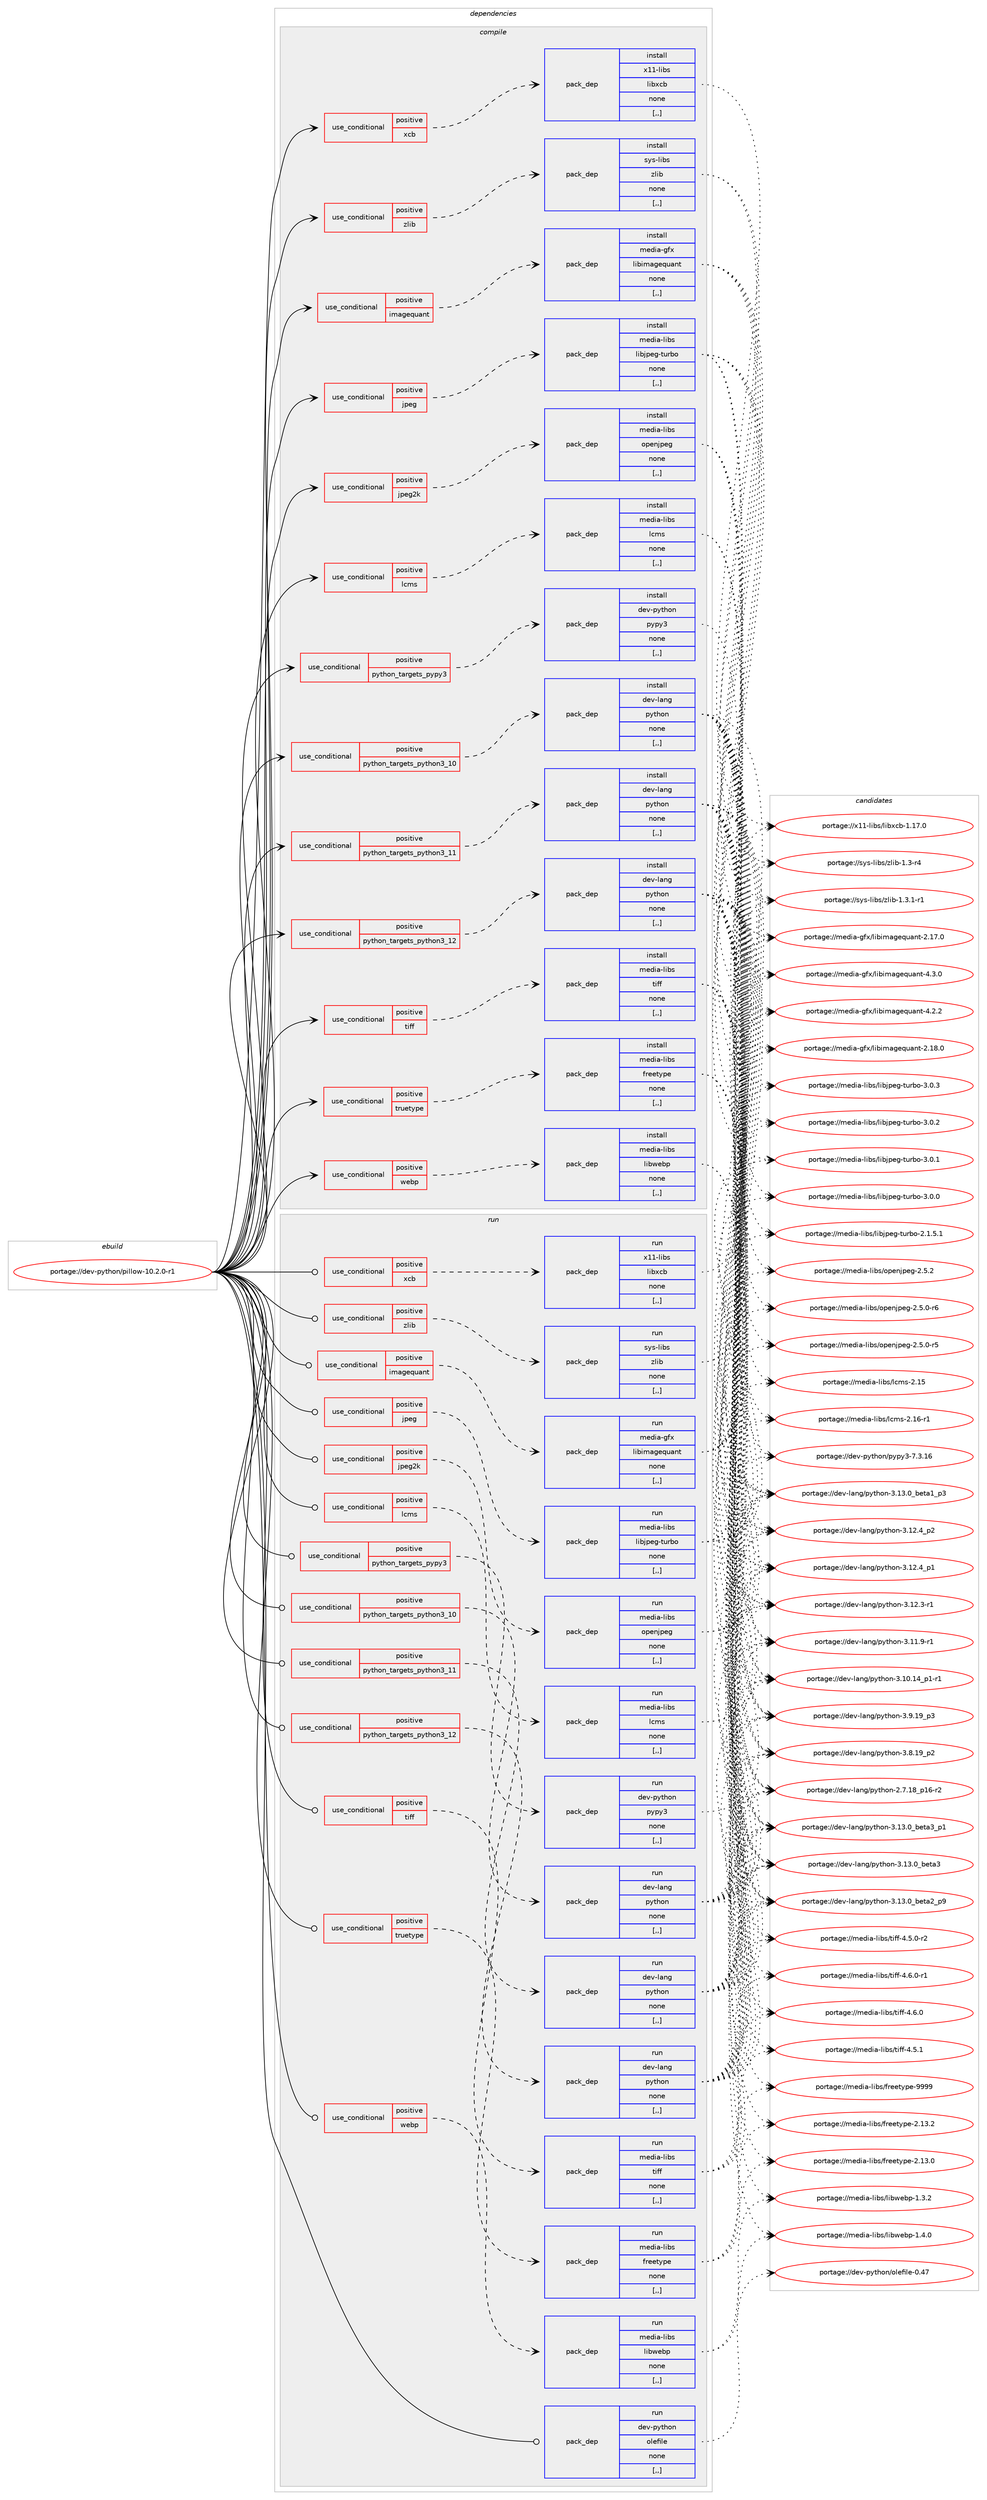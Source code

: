 digraph prolog {

# *************
# Graph options
# *************

newrank=true;
concentrate=true;
compound=true;
graph [rankdir=LR,fontname=Helvetica,fontsize=10,ranksep=1.5];#, ranksep=2.5, nodesep=0.2];
edge  [arrowhead=vee];
node  [fontname=Helvetica,fontsize=10];

# **********
# The ebuild
# **********

subgraph cluster_leftcol {
color=gray;
label=<<i>ebuild</i>>;
id [label="portage://dev-python/pillow-10.2.0-r1", color=red, width=4, href="../dev-python/pillow-10.2.0-r1.svg"];
}

# ****************
# The dependencies
# ****************

subgraph cluster_midcol {
color=gray;
label=<<i>dependencies</i>>;
subgraph cluster_compile {
fillcolor="#eeeeee";
style=filled;
label=<<i>compile</i>>;
subgraph cond35861 {
dependency153897 [label=<<TABLE BORDER="0" CELLBORDER="1" CELLSPACING="0" CELLPADDING="4"><TR><TD ROWSPAN="3" CELLPADDING="10">use_conditional</TD></TR><TR><TD>positive</TD></TR><TR><TD>imagequant</TD></TR></TABLE>>, shape=none, color=red];
subgraph pack116785 {
dependency153898 [label=<<TABLE BORDER="0" CELLBORDER="1" CELLSPACING="0" CELLPADDING="4" WIDTH="220"><TR><TD ROWSPAN="6" CELLPADDING="30">pack_dep</TD></TR><TR><TD WIDTH="110">install</TD></TR><TR><TD>media-gfx</TD></TR><TR><TD>libimagequant</TD></TR><TR><TD>none</TD></TR><TR><TD>[,,]</TD></TR></TABLE>>, shape=none, color=blue];
}
dependency153897:e -> dependency153898:w [weight=20,style="dashed",arrowhead="vee"];
}
id:e -> dependency153897:w [weight=20,style="solid",arrowhead="vee"];
subgraph cond35862 {
dependency153899 [label=<<TABLE BORDER="0" CELLBORDER="1" CELLSPACING="0" CELLPADDING="4"><TR><TD ROWSPAN="3" CELLPADDING="10">use_conditional</TD></TR><TR><TD>positive</TD></TR><TR><TD>jpeg</TD></TR></TABLE>>, shape=none, color=red];
subgraph pack116786 {
dependency153900 [label=<<TABLE BORDER="0" CELLBORDER="1" CELLSPACING="0" CELLPADDING="4" WIDTH="220"><TR><TD ROWSPAN="6" CELLPADDING="30">pack_dep</TD></TR><TR><TD WIDTH="110">install</TD></TR><TR><TD>media-libs</TD></TR><TR><TD>libjpeg-turbo</TD></TR><TR><TD>none</TD></TR><TR><TD>[,,]</TD></TR></TABLE>>, shape=none, color=blue];
}
dependency153899:e -> dependency153900:w [weight=20,style="dashed",arrowhead="vee"];
}
id:e -> dependency153899:w [weight=20,style="solid",arrowhead="vee"];
subgraph cond35863 {
dependency153901 [label=<<TABLE BORDER="0" CELLBORDER="1" CELLSPACING="0" CELLPADDING="4"><TR><TD ROWSPAN="3" CELLPADDING="10">use_conditional</TD></TR><TR><TD>positive</TD></TR><TR><TD>jpeg2k</TD></TR></TABLE>>, shape=none, color=red];
subgraph pack116787 {
dependency153902 [label=<<TABLE BORDER="0" CELLBORDER="1" CELLSPACING="0" CELLPADDING="4" WIDTH="220"><TR><TD ROWSPAN="6" CELLPADDING="30">pack_dep</TD></TR><TR><TD WIDTH="110">install</TD></TR><TR><TD>media-libs</TD></TR><TR><TD>openjpeg</TD></TR><TR><TD>none</TD></TR><TR><TD>[,,]</TD></TR></TABLE>>, shape=none, color=blue];
}
dependency153901:e -> dependency153902:w [weight=20,style="dashed",arrowhead="vee"];
}
id:e -> dependency153901:w [weight=20,style="solid",arrowhead="vee"];
subgraph cond35864 {
dependency153903 [label=<<TABLE BORDER="0" CELLBORDER="1" CELLSPACING="0" CELLPADDING="4"><TR><TD ROWSPAN="3" CELLPADDING="10">use_conditional</TD></TR><TR><TD>positive</TD></TR><TR><TD>lcms</TD></TR></TABLE>>, shape=none, color=red];
subgraph pack116788 {
dependency153904 [label=<<TABLE BORDER="0" CELLBORDER="1" CELLSPACING="0" CELLPADDING="4" WIDTH="220"><TR><TD ROWSPAN="6" CELLPADDING="30">pack_dep</TD></TR><TR><TD WIDTH="110">install</TD></TR><TR><TD>media-libs</TD></TR><TR><TD>lcms</TD></TR><TR><TD>none</TD></TR><TR><TD>[,,]</TD></TR></TABLE>>, shape=none, color=blue];
}
dependency153903:e -> dependency153904:w [weight=20,style="dashed",arrowhead="vee"];
}
id:e -> dependency153903:w [weight=20,style="solid",arrowhead="vee"];
subgraph cond35865 {
dependency153905 [label=<<TABLE BORDER="0" CELLBORDER="1" CELLSPACING="0" CELLPADDING="4"><TR><TD ROWSPAN="3" CELLPADDING="10">use_conditional</TD></TR><TR><TD>positive</TD></TR><TR><TD>python_targets_pypy3</TD></TR></TABLE>>, shape=none, color=red];
subgraph pack116789 {
dependency153906 [label=<<TABLE BORDER="0" CELLBORDER="1" CELLSPACING="0" CELLPADDING="4" WIDTH="220"><TR><TD ROWSPAN="6" CELLPADDING="30">pack_dep</TD></TR><TR><TD WIDTH="110">install</TD></TR><TR><TD>dev-python</TD></TR><TR><TD>pypy3</TD></TR><TR><TD>none</TD></TR><TR><TD>[,,]</TD></TR></TABLE>>, shape=none, color=blue];
}
dependency153905:e -> dependency153906:w [weight=20,style="dashed",arrowhead="vee"];
}
id:e -> dependency153905:w [weight=20,style="solid",arrowhead="vee"];
subgraph cond35866 {
dependency153907 [label=<<TABLE BORDER="0" CELLBORDER="1" CELLSPACING="0" CELLPADDING="4"><TR><TD ROWSPAN="3" CELLPADDING="10">use_conditional</TD></TR><TR><TD>positive</TD></TR><TR><TD>python_targets_python3_10</TD></TR></TABLE>>, shape=none, color=red];
subgraph pack116790 {
dependency153908 [label=<<TABLE BORDER="0" CELLBORDER="1" CELLSPACING="0" CELLPADDING="4" WIDTH="220"><TR><TD ROWSPAN="6" CELLPADDING="30">pack_dep</TD></TR><TR><TD WIDTH="110">install</TD></TR><TR><TD>dev-lang</TD></TR><TR><TD>python</TD></TR><TR><TD>none</TD></TR><TR><TD>[,,]</TD></TR></TABLE>>, shape=none, color=blue];
}
dependency153907:e -> dependency153908:w [weight=20,style="dashed",arrowhead="vee"];
}
id:e -> dependency153907:w [weight=20,style="solid",arrowhead="vee"];
subgraph cond35867 {
dependency153909 [label=<<TABLE BORDER="0" CELLBORDER="1" CELLSPACING="0" CELLPADDING="4"><TR><TD ROWSPAN="3" CELLPADDING="10">use_conditional</TD></TR><TR><TD>positive</TD></TR><TR><TD>python_targets_python3_11</TD></TR></TABLE>>, shape=none, color=red];
subgraph pack116791 {
dependency153910 [label=<<TABLE BORDER="0" CELLBORDER="1" CELLSPACING="0" CELLPADDING="4" WIDTH="220"><TR><TD ROWSPAN="6" CELLPADDING="30">pack_dep</TD></TR><TR><TD WIDTH="110">install</TD></TR><TR><TD>dev-lang</TD></TR><TR><TD>python</TD></TR><TR><TD>none</TD></TR><TR><TD>[,,]</TD></TR></TABLE>>, shape=none, color=blue];
}
dependency153909:e -> dependency153910:w [weight=20,style="dashed",arrowhead="vee"];
}
id:e -> dependency153909:w [weight=20,style="solid",arrowhead="vee"];
subgraph cond35868 {
dependency153911 [label=<<TABLE BORDER="0" CELLBORDER="1" CELLSPACING="0" CELLPADDING="4"><TR><TD ROWSPAN="3" CELLPADDING="10">use_conditional</TD></TR><TR><TD>positive</TD></TR><TR><TD>python_targets_python3_12</TD></TR></TABLE>>, shape=none, color=red];
subgraph pack116792 {
dependency153912 [label=<<TABLE BORDER="0" CELLBORDER="1" CELLSPACING="0" CELLPADDING="4" WIDTH="220"><TR><TD ROWSPAN="6" CELLPADDING="30">pack_dep</TD></TR><TR><TD WIDTH="110">install</TD></TR><TR><TD>dev-lang</TD></TR><TR><TD>python</TD></TR><TR><TD>none</TD></TR><TR><TD>[,,]</TD></TR></TABLE>>, shape=none, color=blue];
}
dependency153911:e -> dependency153912:w [weight=20,style="dashed",arrowhead="vee"];
}
id:e -> dependency153911:w [weight=20,style="solid",arrowhead="vee"];
subgraph cond35869 {
dependency153913 [label=<<TABLE BORDER="0" CELLBORDER="1" CELLSPACING="0" CELLPADDING="4"><TR><TD ROWSPAN="3" CELLPADDING="10">use_conditional</TD></TR><TR><TD>positive</TD></TR><TR><TD>tiff</TD></TR></TABLE>>, shape=none, color=red];
subgraph pack116793 {
dependency153914 [label=<<TABLE BORDER="0" CELLBORDER="1" CELLSPACING="0" CELLPADDING="4" WIDTH="220"><TR><TD ROWSPAN="6" CELLPADDING="30">pack_dep</TD></TR><TR><TD WIDTH="110">install</TD></TR><TR><TD>media-libs</TD></TR><TR><TD>tiff</TD></TR><TR><TD>none</TD></TR><TR><TD>[,,]</TD></TR></TABLE>>, shape=none, color=blue];
}
dependency153913:e -> dependency153914:w [weight=20,style="dashed",arrowhead="vee"];
}
id:e -> dependency153913:w [weight=20,style="solid",arrowhead="vee"];
subgraph cond35870 {
dependency153915 [label=<<TABLE BORDER="0" CELLBORDER="1" CELLSPACING="0" CELLPADDING="4"><TR><TD ROWSPAN="3" CELLPADDING="10">use_conditional</TD></TR><TR><TD>positive</TD></TR><TR><TD>truetype</TD></TR></TABLE>>, shape=none, color=red];
subgraph pack116794 {
dependency153916 [label=<<TABLE BORDER="0" CELLBORDER="1" CELLSPACING="0" CELLPADDING="4" WIDTH="220"><TR><TD ROWSPAN="6" CELLPADDING="30">pack_dep</TD></TR><TR><TD WIDTH="110">install</TD></TR><TR><TD>media-libs</TD></TR><TR><TD>freetype</TD></TR><TR><TD>none</TD></TR><TR><TD>[,,]</TD></TR></TABLE>>, shape=none, color=blue];
}
dependency153915:e -> dependency153916:w [weight=20,style="dashed",arrowhead="vee"];
}
id:e -> dependency153915:w [weight=20,style="solid",arrowhead="vee"];
subgraph cond35871 {
dependency153917 [label=<<TABLE BORDER="0" CELLBORDER="1" CELLSPACING="0" CELLPADDING="4"><TR><TD ROWSPAN="3" CELLPADDING="10">use_conditional</TD></TR><TR><TD>positive</TD></TR><TR><TD>webp</TD></TR></TABLE>>, shape=none, color=red];
subgraph pack116795 {
dependency153918 [label=<<TABLE BORDER="0" CELLBORDER="1" CELLSPACING="0" CELLPADDING="4" WIDTH="220"><TR><TD ROWSPAN="6" CELLPADDING="30">pack_dep</TD></TR><TR><TD WIDTH="110">install</TD></TR><TR><TD>media-libs</TD></TR><TR><TD>libwebp</TD></TR><TR><TD>none</TD></TR><TR><TD>[,,]</TD></TR></TABLE>>, shape=none, color=blue];
}
dependency153917:e -> dependency153918:w [weight=20,style="dashed",arrowhead="vee"];
}
id:e -> dependency153917:w [weight=20,style="solid",arrowhead="vee"];
subgraph cond35872 {
dependency153919 [label=<<TABLE BORDER="0" CELLBORDER="1" CELLSPACING="0" CELLPADDING="4"><TR><TD ROWSPAN="3" CELLPADDING="10">use_conditional</TD></TR><TR><TD>positive</TD></TR><TR><TD>xcb</TD></TR></TABLE>>, shape=none, color=red];
subgraph pack116796 {
dependency153920 [label=<<TABLE BORDER="0" CELLBORDER="1" CELLSPACING="0" CELLPADDING="4" WIDTH="220"><TR><TD ROWSPAN="6" CELLPADDING="30">pack_dep</TD></TR><TR><TD WIDTH="110">install</TD></TR><TR><TD>x11-libs</TD></TR><TR><TD>libxcb</TD></TR><TR><TD>none</TD></TR><TR><TD>[,,]</TD></TR></TABLE>>, shape=none, color=blue];
}
dependency153919:e -> dependency153920:w [weight=20,style="dashed",arrowhead="vee"];
}
id:e -> dependency153919:w [weight=20,style="solid",arrowhead="vee"];
subgraph cond35873 {
dependency153921 [label=<<TABLE BORDER="0" CELLBORDER="1" CELLSPACING="0" CELLPADDING="4"><TR><TD ROWSPAN="3" CELLPADDING="10">use_conditional</TD></TR><TR><TD>positive</TD></TR><TR><TD>zlib</TD></TR></TABLE>>, shape=none, color=red];
subgraph pack116797 {
dependency153922 [label=<<TABLE BORDER="0" CELLBORDER="1" CELLSPACING="0" CELLPADDING="4" WIDTH="220"><TR><TD ROWSPAN="6" CELLPADDING="30">pack_dep</TD></TR><TR><TD WIDTH="110">install</TD></TR><TR><TD>sys-libs</TD></TR><TR><TD>zlib</TD></TR><TR><TD>none</TD></TR><TR><TD>[,,]</TD></TR></TABLE>>, shape=none, color=blue];
}
dependency153921:e -> dependency153922:w [weight=20,style="dashed",arrowhead="vee"];
}
id:e -> dependency153921:w [weight=20,style="solid",arrowhead="vee"];
}
subgraph cluster_compileandrun {
fillcolor="#eeeeee";
style=filled;
label=<<i>compile and run</i>>;
}
subgraph cluster_run {
fillcolor="#eeeeee";
style=filled;
label=<<i>run</i>>;
subgraph cond35874 {
dependency153923 [label=<<TABLE BORDER="0" CELLBORDER="1" CELLSPACING="0" CELLPADDING="4"><TR><TD ROWSPAN="3" CELLPADDING="10">use_conditional</TD></TR><TR><TD>positive</TD></TR><TR><TD>imagequant</TD></TR></TABLE>>, shape=none, color=red];
subgraph pack116798 {
dependency153924 [label=<<TABLE BORDER="0" CELLBORDER="1" CELLSPACING="0" CELLPADDING="4" WIDTH="220"><TR><TD ROWSPAN="6" CELLPADDING="30">pack_dep</TD></TR><TR><TD WIDTH="110">run</TD></TR><TR><TD>media-gfx</TD></TR><TR><TD>libimagequant</TD></TR><TR><TD>none</TD></TR><TR><TD>[,,]</TD></TR></TABLE>>, shape=none, color=blue];
}
dependency153923:e -> dependency153924:w [weight=20,style="dashed",arrowhead="vee"];
}
id:e -> dependency153923:w [weight=20,style="solid",arrowhead="odot"];
subgraph cond35875 {
dependency153925 [label=<<TABLE BORDER="0" CELLBORDER="1" CELLSPACING="0" CELLPADDING="4"><TR><TD ROWSPAN="3" CELLPADDING="10">use_conditional</TD></TR><TR><TD>positive</TD></TR><TR><TD>jpeg</TD></TR></TABLE>>, shape=none, color=red];
subgraph pack116799 {
dependency153926 [label=<<TABLE BORDER="0" CELLBORDER="1" CELLSPACING="0" CELLPADDING="4" WIDTH="220"><TR><TD ROWSPAN="6" CELLPADDING="30">pack_dep</TD></TR><TR><TD WIDTH="110">run</TD></TR><TR><TD>media-libs</TD></TR><TR><TD>libjpeg-turbo</TD></TR><TR><TD>none</TD></TR><TR><TD>[,,]</TD></TR></TABLE>>, shape=none, color=blue];
}
dependency153925:e -> dependency153926:w [weight=20,style="dashed",arrowhead="vee"];
}
id:e -> dependency153925:w [weight=20,style="solid",arrowhead="odot"];
subgraph cond35876 {
dependency153927 [label=<<TABLE BORDER="0" CELLBORDER="1" CELLSPACING="0" CELLPADDING="4"><TR><TD ROWSPAN="3" CELLPADDING="10">use_conditional</TD></TR><TR><TD>positive</TD></TR><TR><TD>jpeg2k</TD></TR></TABLE>>, shape=none, color=red];
subgraph pack116800 {
dependency153928 [label=<<TABLE BORDER="0" CELLBORDER="1" CELLSPACING="0" CELLPADDING="4" WIDTH="220"><TR><TD ROWSPAN="6" CELLPADDING="30">pack_dep</TD></TR><TR><TD WIDTH="110">run</TD></TR><TR><TD>media-libs</TD></TR><TR><TD>openjpeg</TD></TR><TR><TD>none</TD></TR><TR><TD>[,,]</TD></TR></TABLE>>, shape=none, color=blue];
}
dependency153927:e -> dependency153928:w [weight=20,style="dashed",arrowhead="vee"];
}
id:e -> dependency153927:w [weight=20,style="solid",arrowhead="odot"];
subgraph cond35877 {
dependency153929 [label=<<TABLE BORDER="0" CELLBORDER="1" CELLSPACING="0" CELLPADDING="4"><TR><TD ROWSPAN="3" CELLPADDING="10">use_conditional</TD></TR><TR><TD>positive</TD></TR><TR><TD>lcms</TD></TR></TABLE>>, shape=none, color=red];
subgraph pack116801 {
dependency153930 [label=<<TABLE BORDER="0" CELLBORDER="1" CELLSPACING="0" CELLPADDING="4" WIDTH="220"><TR><TD ROWSPAN="6" CELLPADDING="30">pack_dep</TD></TR><TR><TD WIDTH="110">run</TD></TR><TR><TD>media-libs</TD></TR><TR><TD>lcms</TD></TR><TR><TD>none</TD></TR><TR><TD>[,,]</TD></TR></TABLE>>, shape=none, color=blue];
}
dependency153929:e -> dependency153930:w [weight=20,style="dashed",arrowhead="vee"];
}
id:e -> dependency153929:w [weight=20,style="solid",arrowhead="odot"];
subgraph cond35878 {
dependency153931 [label=<<TABLE BORDER="0" CELLBORDER="1" CELLSPACING="0" CELLPADDING="4"><TR><TD ROWSPAN="3" CELLPADDING="10">use_conditional</TD></TR><TR><TD>positive</TD></TR><TR><TD>python_targets_pypy3</TD></TR></TABLE>>, shape=none, color=red];
subgraph pack116802 {
dependency153932 [label=<<TABLE BORDER="0" CELLBORDER="1" CELLSPACING="0" CELLPADDING="4" WIDTH="220"><TR><TD ROWSPAN="6" CELLPADDING="30">pack_dep</TD></TR><TR><TD WIDTH="110">run</TD></TR><TR><TD>dev-python</TD></TR><TR><TD>pypy3</TD></TR><TR><TD>none</TD></TR><TR><TD>[,,]</TD></TR></TABLE>>, shape=none, color=blue];
}
dependency153931:e -> dependency153932:w [weight=20,style="dashed",arrowhead="vee"];
}
id:e -> dependency153931:w [weight=20,style="solid",arrowhead="odot"];
subgraph cond35879 {
dependency153933 [label=<<TABLE BORDER="0" CELLBORDER="1" CELLSPACING="0" CELLPADDING="4"><TR><TD ROWSPAN="3" CELLPADDING="10">use_conditional</TD></TR><TR><TD>positive</TD></TR><TR><TD>python_targets_python3_10</TD></TR></TABLE>>, shape=none, color=red];
subgraph pack116803 {
dependency153934 [label=<<TABLE BORDER="0" CELLBORDER="1" CELLSPACING="0" CELLPADDING="4" WIDTH="220"><TR><TD ROWSPAN="6" CELLPADDING="30">pack_dep</TD></TR><TR><TD WIDTH="110">run</TD></TR><TR><TD>dev-lang</TD></TR><TR><TD>python</TD></TR><TR><TD>none</TD></TR><TR><TD>[,,]</TD></TR></TABLE>>, shape=none, color=blue];
}
dependency153933:e -> dependency153934:w [weight=20,style="dashed",arrowhead="vee"];
}
id:e -> dependency153933:w [weight=20,style="solid",arrowhead="odot"];
subgraph cond35880 {
dependency153935 [label=<<TABLE BORDER="0" CELLBORDER="1" CELLSPACING="0" CELLPADDING="4"><TR><TD ROWSPAN="3" CELLPADDING="10">use_conditional</TD></TR><TR><TD>positive</TD></TR><TR><TD>python_targets_python3_11</TD></TR></TABLE>>, shape=none, color=red];
subgraph pack116804 {
dependency153936 [label=<<TABLE BORDER="0" CELLBORDER="1" CELLSPACING="0" CELLPADDING="4" WIDTH="220"><TR><TD ROWSPAN="6" CELLPADDING="30">pack_dep</TD></TR><TR><TD WIDTH="110">run</TD></TR><TR><TD>dev-lang</TD></TR><TR><TD>python</TD></TR><TR><TD>none</TD></TR><TR><TD>[,,]</TD></TR></TABLE>>, shape=none, color=blue];
}
dependency153935:e -> dependency153936:w [weight=20,style="dashed",arrowhead="vee"];
}
id:e -> dependency153935:w [weight=20,style="solid",arrowhead="odot"];
subgraph cond35881 {
dependency153937 [label=<<TABLE BORDER="0" CELLBORDER="1" CELLSPACING="0" CELLPADDING="4"><TR><TD ROWSPAN="3" CELLPADDING="10">use_conditional</TD></TR><TR><TD>positive</TD></TR><TR><TD>python_targets_python3_12</TD></TR></TABLE>>, shape=none, color=red];
subgraph pack116805 {
dependency153938 [label=<<TABLE BORDER="0" CELLBORDER="1" CELLSPACING="0" CELLPADDING="4" WIDTH="220"><TR><TD ROWSPAN="6" CELLPADDING="30">pack_dep</TD></TR><TR><TD WIDTH="110">run</TD></TR><TR><TD>dev-lang</TD></TR><TR><TD>python</TD></TR><TR><TD>none</TD></TR><TR><TD>[,,]</TD></TR></TABLE>>, shape=none, color=blue];
}
dependency153937:e -> dependency153938:w [weight=20,style="dashed",arrowhead="vee"];
}
id:e -> dependency153937:w [weight=20,style="solid",arrowhead="odot"];
subgraph cond35882 {
dependency153939 [label=<<TABLE BORDER="0" CELLBORDER="1" CELLSPACING="0" CELLPADDING="4"><TR><TD ROWSPAN="3" CELLPADDING="10">use_conditional</TD></TR><TR><TD>positive</TD></TR><TR><TD>tiff</TD></TR></TABLE>>, shape=none, color=red];
subgraph pack116806 {
dependency153940 [label=<<TABLE BORDER="0" CELLBORDER="1" CELLSPACING="0" CELLPADDING="4" WIDTH="220"><TR><TD ROWSPAN="6" CELLPADDING="30">pack_dep</TD></TR><TR><TD WIDTH="110">run</TD></TR><TR><TD>media-libs</TD></TR><TR><TD>tiff</TD></TR><TR><TD>none</TD></TR><TR><TD>[,,]</TD></TR></TABLE>>, shape=none, color=blue];
}
dependency153939:e -> dependency153940:w [weight=20,style="dashed",arrowhead="vee"];
}
id:e -> dependency153939:w [weight=20,style="solid",arrowhead="odot"];
subgraph cond35883 {
dependency153941 [label=<<TABLE BORDER="0" CELLBORDER="1" CELLSPACING="0" CELLPADDING="4"><TR><TD ROWSPAN="3" CELLPADDING="10">use_conditional</TD></TR><TR><TD>positive</TD></TR><TR><TD>truetype</TD></TR></TABLE>>, shape=none, color=red];
subgraph pack116807 {
dependency153942 [label=<<TABLE BORDER="0" CELLBORDER="1" CELLSPACING="0" CELLPADDING="4" WIDTH="220"><TR><TD ROWSPAN="6" CELLPADDING="30">pack_dep</TD></TR><TR><TD WIDTH="110">run</TD></TR><TR><TD>media-libs</TD></TR><TR><TD>freetype</TD></TR><TR><TD>none</TD></TR><TR><TD>[,,]</TD></TR></TABLE>>, shape=none, color=blue];
}
dependency153941:e -> dependency153942:w [weight=20,style="dashed",arrowhead="vee"];
}
id:e -> dependency153941:w [weight=20,style="solid",arrowhead="odot"];
subgraph cond35884 {
dependency153943 [label=<<TABLE BORDER="0" CELLBORDER="1" CELLSPACING="0" CELLPADDING="4"><TR><TD ROWSPAN="3" CELLPADDING="10">use_conditional</TD></TR><TR><TD>positive</TD></TR><TR><TD>webp</TD></TR></TABLE>>, shape=none, color=red];
subgraph pack116808 {
dependency153944 [label=<<TABLE BORDER="0" CELLBORDER="1" CELLSPACING="0" CELLPADDING="4" WIDTH="220"><TR><TD ROWSPAN="6" CELLPADDING="30">pack_dep</TD></TR><TR><TD WIDTH="110">run</TD></TR><TR><TD>media-libs</TD></TR><TR><TD>libwebp</TD></TR><TR><TD>none</TD></TR><TR><TD>[,,]</TD></TR></TABLE>>, shape=none, color=blue];
}
dependency153943:e -> dependency153944:w [weight=20,style="dashed",arrowhead="vee"];
}
id:e -> dependency153943:w [weight=20,style="solid",arrowhead="odot"];
subgraph cond35885 {
dependency153945 [label=<<TABLE BORDER="0" CELLBORDER="1" CELLSPACING="0" CELLPADDING="4"><TR><TD ROWSPAN="3" CELLPADDING="10">use_conditional</TD></TR><TR><TD>positive</TD></TR><TR><TD>xcb</TD></TR></TABLE>>, shape=none, color=red];
subgraph pack116809 {
dependency153946 [label=<<TABLE BORDER="0" CELLBORDER="1" CELLSPACING="0" CELLPADDING="4" WIDTH="220"><TR><TD ROWSPAN="6" CELLPADDING="30">pack_dep</TD></TR><TR><TD WIDTH="110">run</TD></TR><TR><TD>x11-libs</TD></TR><TR><TD>libxcb</TD></TR><TR><TD>none</TD></TR><TR><TD>[,,]</TD></TR></TABLE>>, shape=none, color=blue];
}
dependency153945:e -> dependency153946:w [weight=20,style="dashed",arrowhead="vee"];
}
id:e -> dependency153945:w [weight=20,style="solid",arrowhead="odot"];
subgraph cond35886 {
dependency153947 [label=<<TABLE BORDER="0" CELLBORDER="1" CELLSPACING="0" CELLPADDING="4"><TR><TD ROWSPAN="3" CELLPADDING="10">use_conditional</TD></TR><TR><TD>positive</TD></TR><TR><TD>zlib</TD></TR></TABLE>>, shape=none, color=red];
subgraph pack116810 {
dependency153948 [label=<<TABLE BORDER="0" CELLBORDER="1" CELLSPACING="0" CELLPADDING="4" WIDTH="220"><TR><TD ROWSPAN="6" CELLPADDING="30">pack_dep</TD></TR><TR><TD WIDTH="110">run</TD></TR><TR><TD>sys-libs</TD></TR><TR><TD>zlib</TD></TR><TR><TD>none</TD></TR><TR><TD>[,,]</TD></TR></TABLE>>, shape=none, color=blue];
}
dependency153947:e -> dependency153948:w [weight=20,style="dashed",arrowhead="vee"];
}
id:e -> dependency153947:w [weight=20,style="solid",arrowhead="odot"];
subgraph pack116811 {
dependency153949 [label=<<TABLE BORDER="0" CELLBORDER="1" CELLSPACING="0" CELLPADDING="4" WIDTH="220"><TR><TD ROWSPAN="6" CELLPADDING="30">pack_dep</TD></TR><TR><TD WIDTH="110">run</TD></TR><TR><TD>dev-python</TD></TR><TR><TD>olefile</TD></TR><TR><TD>none</TD></TR><TR><TD>[,,]</TD></TR></TABLE>>, shape=none, color=blue];
}
id:e -> dependency153949:w [weight=20,style="solid",arrowhead="odot"];
}
}

# **************
# The candidates
# **************

subgraph cluster_choices {
rank=same;
color=gray;
label=<<i>candidates</i>>;

subgraph choice116785 {
color=black;
nodesep=1;
choice109101100105974510310212047108105981051099710310111311797110116455246514648 [label="portage://media-gfx/libimagequant-4.3.0", color=red, width=4,href="../media-gfx/libimagequant-4.3.0.svg"];
choice109101100105974510310212047108105981051099710310111311797110116455246504650 [label="portage://media-gfx/libimagequant-4.2.2", color=red, width=4,href="../media-gfx/libimagequant-4.2.2.svg"];
choice10910110010597451031021204710810598105109971031011131179711011645504649564648 [label="portage://media-gfx/libimagequant-2.18.0", color=red, width=4,href="../media-gfx/libimagequant-2.18.0.svg"];
choice10910110010597451031021204710810598105109971031011131179711011645504649554648 [label="portage://media-gfx/libimagequant-2.17.0", color=red, width=4,href="../media-gfx/libimagequant-2.17.0.svg"];
dependency153898:e -> choice109101100105974510310212047108105981051099710310111311797110116455246514648:w [style=dotted,weight="100"];
dependency153898:e -> choice109101100105974510310212047108105981051099710310111311797110116455246504650:w [style=dotted,weight="100"];
dependency153898:e -> choice10910110010597451031021204710810598105109971031011131179711011645504649564648:w [style=dotted,weight="100"];
dependency153898:e -> choice10910110010597451031021204710810598105109971031011131179711011645504649554648:w [style=dotted,weight="100"];
}
subgraph choice116786 {
color=black;
nodesep=1;
choice10910110010597451081059811547108105981061121011034511611711498111455146484651 [label="portage://media-libs/libjpeg-turbo-3.0.3", color=red, width=4,href="../media-libs/libjpeg-turbo-3.0.3.svg"];
choice10910110010597451081059811547108105981061121011034511611711498111455146484650 [label="portage://media-libs/libjpeg-turbo-3.0.2", color=red, width=4,href="../media-libs/libjpeg-turbo-3.0.2.svg"];
choice10910110010597451081059811547108105981061121011034511611711498111455146484649 [label="portage://media-libs/libjpeg-turbo-3.0.1", color=red, width=4,href="../media-libs/libjpeg-turbo-3.0.1.svg"];
choice10910110010597451081059811547108105981061121011034511611711498111455146484648 [label="portage://media-libs/libjpeg-turbo-3.0.0", color=red, width=4,href="../media-libs/libjpeg-turbo-3.0.0.svg"];
choice109101100105974510810598115471081059810611210110345116117114981114550464946534649 [label="portage://media-libs/libjpeg-turbo-2.1.5.1", color=red, width=4,href="../media-libs/libjpeg-turbo-2.1.5.1.svg"];
dependency153900:e -> choice10910110010597451081059811547108105981061121011034511611711498111455146484651:w [style=dotted,weight="100"];
dependency153900:e -> choice10910110010597451081059811547108105981061121011034511611711498111455146484650:w [style=dotted,weight="100"];
dependency153900:e -> choice10910110010597451081059811547108105981061121011034511611711498111455146484649:w [style=dotted,weight="100"];
dependency153900:e -> choice10910110010597451081059811547108105981061121011034511611711498111455146484648:w [style=dotted,weight="100"];
dependency153900:e -> choice109101100105974510810598115471081059810611210110345116117114981114550464946534649:w [style=dotted,weight="100"];
}
subgraph choice116787 {
color=black;
nodesep=1;
choice10910110010597451081059811547111112101110106112101103455046534650 [label="portage://media-libs/openjpeg-2.5.2", color=red, width=4,href="../media-libs/openjpeg-2.5.2.svg"];
choice109101100105974510810598115471111121011101061121011034550465346484511454 [label="portage://media-libs/openjpeg-2.5.0-r6", color=red, width=4,href="../media-libs/openjpeg-2.5.0-r6.svg"];
choice109101100105974510810598115471111121011101061121011034550465346484511453 [label="portage://media-libs/openjpeg-2.5.0-r5", color=red, width=4,href="../media-libs/openjpeg-2.5.0-r5.svg"];
dependency153902:e -> choice10910110010597451081059811547111112101110106112101103455046534650:w [style=dotted,weight="100"];
dependency153902:e -> choice109101100105974510810598115471111121011101061121011034550465346484511454:w [style=dotted,weight="100"];
dependency153902:e -> choice109101100105974510810598115471111121011101061121011034550465346484511453:w [style=dotted,weight="100"];
}
subgraph choice116788 {
color=black;
nodesep=1;
choice109101100105974510810598115471089910911545504649544511449 [label="portage://media-libs/lcms-2.16-r1", color=red, width=4,href="../media-libs/lcms-2.16-r1.svg"];
choice10910110010597451081059811547108991091154550464953 [label="portage://media-libs/lcms-2.15", color=red, width=4,href="../media-libs/lcms-2.15.svg"];
dependency153904:e -> choice109101100105974510810598115471089910911545504649544511449:w [style=dotted,weight="100"];
dependency153904:e -> choice10910110010597451081059811547108991091154550464953:w [style=dotted,weight="100"];
}
subgraph choice116789 {
color=black;
nodesep=1;
choice10010111845112121116104111110471121211121215145554651464954 [label="portage://dev-python/pypy3-7.3.16", color=red, width=4,href="../dev-python/pypy3-7.3.16.svg"];
dependency153906:e -> choice10010111845112121116104111110471121211121215145554651464954:w [style=dotted,weight="100"];
}
subgraph choice116790 {
color=black;
nodesep=1;
choice10010111845108971101034711212111610411111045514649514648959810111697519511249 [label="portage://dev-lang/python-3.13.0_beta3_p1", color=red, width=4,href="../dev-lang/python-3.13.0_beta3_p1.svg"];
choice1001011184510897110103471121211161041111104551464951464895981011169751 [label="portage://dev-lang/python-3.13.0_beta3", color=red, width=4,href="../dev-lang/python-3.13.0_beta3.svg"];
choice10010111845108971101034711212111610411111045514649514648959810111697509511257 [label="portage://dev-lang/python-3.13.0_beta2_p9", color=red, width=4,href="../dev-lang/python-3.13.0_beta2_p9.svg"];
choice10010111845108971101034711212111610411111045514649514648959810111697499511251 [label="portage://dev-lang/python-3.13.0_beta1_p3", color=red, width=4,href="../dev-lang/python-3.13.0_beta1_p3.svg"];
choice100101118451089711010347112121116104111110455146495046529511250 [label="portage://dev-lang/python-3.12.4_p2", color=red, width=4,href="../dev-lang/python-3.12.4_p2.svg"];
choice100101118451089711010347112121116104111110455146495046529511249 [label="portage://dev-lang/python-3.12.4_p1", color=red, width=4,href="../dev-lang/python-3.12.4_p1.svg"];
choice100101118451089711010347112121116104111110455146495046514511449 [label="portage://dev-lang/python-3.12.3-r1", color=red, width=4,href="../dev-lang/python-3.12.3-r1.svg"];
choice100101118451089711010347112121116104111110455146494946574511449 [label="portage://dev-lang/python-3.11.9-r1", color=red, width=4,href="../dev-lang/python-3.11.9-r1.svg"];
choice100101118451089711010347112121116104111110455146494846495295112494511449 [label="portage://dev-lang/python-3.10.14_p1-r1", color=red, width=4,href="../dev-lang/python-3.10.14_p1-r1.svg"];
choice100101118451089711010347112121116104111110455146574649579511251 [label="portage://dev-lang/python-3.9.19_p3", color=red, width=4,href="../dev-lang/python-3.9.19_p3.svg"];
choice100101118451089711010347112121116104111110455146564649579511250 [label="portage://dev-lang/python-3.8.19_p2", color=red, width=4,href="../dev-lang/python-3.8.19_p2.svg"];
choice100101118451089711010347112121116104111110455046554649569511249544511450 [label="portage://dev-lang/python-2.7.18_p16-r2", color=red, width=4,href="../dev-lang/python-2.7.18_p16-r2.svg"];
dependency153908:e -> choice10010111845108971101034711212111610411111045514649514648959810111697519511249:w [style=dotted,weight="100"];
dependency153908:e -> choice1001011184510897110103471121211161041111104551464951464895981011169751:w [style=dotted,weight="100"];
dependency153908:e -> choice10010111845108971101034711212111610411111045514649514648959810111697509511257:w [style=dotted,weight="100"];
dependency153908:e -> choice10010111845108971101034711212111610411111045514649514648959810111697499511251:w [style=dotted,weight="100"];
dependency153908:e -> choice100101118451089711010347112121116104111110455146495046529511250:w [style=dotted,weight="100"];
dependency153908:e -> choice100101118451089711010347112121116104111110455146495046529511249:w [style=dotted,weight="100"];
dependency153908:e -> choice100101118451089711010347112121116104111110455146495046514511449:w [style=dotted,weight="100"];
dependency153908:e -> choice100101118451089711010347112121116104111110455146494946574511449:w [style=dotted,weight="100"];
dependency153908:e -> choice100101118451089711010347112121116104111110455146494846495295112494511449:w [style=dotted,weight="100"];
dependency153908:e -> choice100101118451089711010347112121116104111110455146574649579511251:w [style=dotted,weight="100"];
dependency153908:e -> choice100101118451089711010347112121116104111110455146564649579511250:w [style=dotted,weight="100"];
dependency153908:e -> choice100101118451089711010347112121116104111110455046554649569511249544511450:w [style=dotted,weight="100"];
}
subgraph choice116791 {
color=black;
nodesep=1;
choice10010111845108971101034711212111610411111045514649514648959810111697519511249 [label="portage://dev-lang/python-3.13.0_beta3_p1", color=red, width=4,href="../dev-lang/python-3.13.0_beta3_p1.svg"];
choice1001011184510897110103471121211161041111104551464951464895981011169751 [label="portage://dev-lang/python-3.13.0_beta3", color=red, width=4,href="../dev-lang/python-3.13.0_beta3.svg"];
choice10010111845108971101034711212111610411111045514649514648959810111697509511257 [label="portage://dev-lang/python-3.13.0_beta2_p9", color=red, width=4,href="../dev-lang/python-3.13.0_beta2_p9.svg"];
choice10010111845108971101034711212111610411111045514649514648959810111697499511251 [label="portage://dev-lang/python-3.13.0_beta1_p3", color=red, width=4,href="../dev-lang/python-3.13.0_beta1_p3.svg"];
choice100101118451089711010347112121116104111110455146495046529511250 [label="portage://dev-lang/python-3.12.4_p2", color=red, width=4,href="../dev-lang/python-3.12.4_p2.svg"];
choice100101118451089711010347112121116104111110455146495046529511249 [label="portage://dev-lang/python-3.12.4_p1", color=red, width=4,href="../dev-lang/python-3.12.4_p1.svg"];
choice100101118451089711010347112121116104111110455146495046514511449 [label="portage://dev-lang/python-3.12.3-r1", color=red, width=4,href="../dev-lang/python-3.12.3-r1.svg"];
choice100101118451089711010347112121116104111110455146494946574511449 [label="portage://dev-lang/python-3.11.9-r1", color=red, width=4,href="../dev-lang/python-3.11.9-r1.svg"];
choice100101118451089711010347112121116104111110455146494846495295112494511449 [label="portage://dev-lang/python-3.10.14_p1-r1", color=red, width=4,href="../dev-lang/python-3.10.14_p1-r1.svg"];
choice100101118451089711010347112121116104111110455146574649579511251 [label="portage://dev-lang/python-3.9.19_p3", color=red, width=4,href="../dev-lang/python-3.9.19_p3.svg"];
choice100101118451089711010347112121116104111110455146564649579511250 [label="portage://dev-lang/python-3.8.19_p2", color=red, width=4,href="../dev-lang/python-3.8.19_p2.svg"];
choice100101118451089711010347112121116104111110455046554649569511249544511450 [label="portage://dev-lang/python-2.7.18_p16-r2", color=red, width=4,href="../dev-lang/python-2.7.18_p16-r2.svg"];
dependency153910:e -> choice10010111845108971101034711212111610411111045514649514648959810111697519511249:w [style=dotted,weight="100"];
dependency153910:e -> choice1001011184510897110103471121211161041111104551464951464895981011169751:w [style=dotted,weight="100"];
dependency153910:e -> choice10010111845108971101034711212111610411111045514649514648959810111697509511257:w [style=dotted,weight="100"];
dependency153910:e -> choice10010111845108971101034711212111610411111045514649514648959810111697499511251:w [style=dotted,weight="100"];
dependency153910:e -> choice100101118451089711010347112121116104111110455146495046529511250:w [style=dotted,weight="100"];
dependency153910:e -> choice100101118451089711010347112121116104111110455146495046529511249:w [style=dotted,weight="100"];
dependency153910:e -> choice100101118451089711010347112121116104111110455146495046514511449:w [style=dotted,weight="100"];
dependency153910:e -> choice100101118451089711010347112121116104111110455146494946574511449:w [style=dotted,weight="100"];
dependency153910:e -> choice100101118451089711010347112121116104111110455146494846495295112494511449:w [style=dotted,weight="100"];
dependency153910:e -> choice100101118451089711010347112121116104111110455146574649579511251:w [style=dotted,weight="100"];
dependency153910:e -> choice100101118451089711010347112121116104111110455146564649579511250:w [style=dotted,weight="100"];
dependency153910:e -> choice100101118451089711010347112121116104111110455046554649569511249544511450:w [style=dotted,weight="100"];
}
subgraph choice116792 {
color=black;
nodesep=1;
choice10010111845108971101034711212111610411111045514649514648959810111697519511249 [label="portage://dev-lang/python-3.13.0_beta3_p1", color=red, width=4,href="../dev-lang/python-3.13.0_beta3_p1.svg"];
choice1001011184510897110103471121211161041111104551464951464895981011169751 [label="portage://dev-lang/python-3.13.0_beta3", color=red, width=4,href="../dev-lang/python-3.13.0_beta3.svg"];
choice10010111845108971101034711212111610411111045514649514648959810111697509511257 [label="portage://dev-lang/python-3.13.0_beta2_p9", color=red, width=4,href="../dev-lang/python-3.13.0_beta2_p9.svg"];
choice10010111845108971101034711212111610411111045514649514648959810111697499511251 [label="portage://dev-lang/python-3.13.0_beta1_p3", color=red, width=4,href="../dev-lang/python-3.13.0_beta1_p3.svg"];
choice100101118451089711010347112121116104111110455146495046529511250 [label="portage://dev-lang/python-3.12.4_p2", color=red, width=4,href="../dev-lang/python-3.12.4_p2.svg"];
choice100101118451089711010347112121116104111110455146495046529511249 [label="portage://dev-lang/python-3.12.4_p1", color=red, width=4,href="../dev-lang/python-3.12.4_p1.svg"];
choice100101118451089711010347112121116104111110455146495046514511449 [label="portage://dev-lang/python-3.12.3-r1", color=red, width=4,href="../dev-lang/python-3.12.3-r1.svg"];
choice100101118451089711010347112121116104111110455146494946574511449 [label="portage://dev-lang/python-3.11.9-r1", color=red, width=4,href="../dev-lang/python-3.11.9-r1.svg"];
choice100101118451089711010347112121116104111110455146494846495295112494511449 [label="portage://dev-lang/python-3.10.14_p1-r1", color=red, width=4,href="../dev-lang/python-3.10.14_p1-r1.svg"];
choice100101118451089711010347112121116104111110455146574649579511251 [label="portage://dev-lang/python-3.9.19_p3", color=red, width=4,href="../dev-lang/python-3.9.19_p3.svg"];
choice100101118451089711010347112121116104111110455146564649579511250 [label="portage://dev-lang/python-3.8.19_p2", color=red, width=4,href="../dev-lang/python-3.8.19_p2.svg"];
choice100101118451089711010347112121116104111110455046554649569511249544511450 [label="portage://dev-lang/python-2.7.18_p16-r2", color=red, width=4,href="../dev-lang/python-2.7.18_p16-r2.svg"];
dependency153912:e -> choice10010111845108971101034711212111610411111045514649514648959810111697519511249:w [style=dotted,weight="100"];
dependency153912:e -> choice1001011184510897110103471121211161041111104551464951464895981011169751:w [style=dotted,weight="100"];
dependency153912:e -> choice10010111845108971101034711212111610411111045514649514648959810111697509511257:w [style=dotted,weight="100"];
dependency153912:e -> choice10010111845108971101034711212111610411111045514649514648959810111697499511251:w [style=dotted,weight="100"];
dependency153912:e -> choice100101118451089711010347112121116104111110455146495046529511250:w [style=dotted,weight="100"];
dependency153912:e -> choice100101118451089711010347112121116104111110455146495046529511249:w [style=dotted,weight="100"];
dependency153912:e -> choice100101118451089711010347112121116104111110455146495046514511449:w [style=dotted,weight="100"];
dependency153912:e -> choice100101118451089711010347112121116104111110455146494946574511449:w [style=dotted,weight="100"];
dependency153912:e -> choice100101118451089711010347112121116104111110455146494846495295112494511449:w [style=dotted,weight="100"];
dependency153912:e -> choice100101118451089711010347112121116104111110455146574649579511251:w [style=dotted,weight="100"];
dependency153912:e -> choice100101118451089711010347112121116104111110455146564649579511250:w [style=dotted,weight="100"];
dependency153912:e -> choice100101118451089711010347112121116104111110455046554649569511249544511450:w [style=dotted,weight="100"];
}
subgraph choice116793 {
color=black;
nodesep=1;
choice109101100105974510810598115471161051021024552465446484511449 [label="portage://media-libs/tiff-4.6.0-r1", color=red, width=4,href="../media-libs/tiff-4.6.0-r1.svg"];
choice10910110010597451081059811547116105102102455246544648 [label="portage://media-libs/tiff-4.6.0", color=red, width=4,href="../media-libs/tiff-4.6.0.svg"];
choice10910110010597451081059811547116105102102455246534649 [label="portage://media-libs/tiff-4.5.1", color=red, width=4,href="../media-libs/tiff-4.5.1.svg"];
choice109101100105974510810598115471161051021024552465346484511450 [label="portage://media-libs/tiff-4.5.0-r2", color=red, width=4,href="../media-libs/tiff-4.5.0-r2.svg"];
dependency153914:e -> choice109101100105974510810598115471161051021024552465446484511449:w [style=dotted,weight="100"];
dependency153914:e -> choice10910110010597451081059811547116105102102455246544648:w [style=dotted,weight="100"];
dependency153914:e -> choice10910110010597451081059811547116105102102455246534649:w [style=dotted,weight="100"];
dependency153914:e -> choice109101100105974510810598115471161051021024552465346484511450:w [style=dotted,weight="100"];
}
subgraph choice116794 {
color=black;
nodesep=1;
choice109101100105974510810598115471021141011011161211121014557575757 [label="portage://media-libs/freetype-9999", color=red, width=4,href="../media-libs/freetype-9999.svg"];
choice1091011001059745108105981154710211410110111612111210145504649514650 [label="portage://media-libs/freetype-2.13.2", color=red, width=4,href="../media-libs/freetype-2.13.2.svg"];
choice1091011001059745108105981154710211410110111612111210145504649514648 [label="portage://media-libs/freetype-2.13.0", color=red, width=4,href="../media-libs/freetype-2.13.0.svg"];
dependency153916:e -> choice109101100105974510810598115471021141011011161211121014557575757:w [style=dotted,weight="100"];
dependency153916:e -> choice1091011001059745108105981154710211410110111612111210145504649514650:w [style=dotted,weight="100"];
dependency153916:e -> choice1091011001059745108105981154710211410110111612111210145504649514648:w [style=dotted,weight="100"];
}
subgraph choice116795 {
color=black;
nodesep=1;
choice109101100105974510810598115471081059811910198112454946524648 [label="portage://media-libs/libwebp-1.4.0", color=red, width=4,href="../media-libs/libwebp-1.4.0.svg"];
choice109101100105974510810598115471081059811910198112454946514650 [label="portage://media-libs/libwebp-1.3.2", color=red, width=4,href="../media-libs/libwebp-1.3.2.svg"];
dependency153918:e -> choice109101100105974510810598115471081059811910198112454946524648:w [style=dotted,weight="100"];
dependency153918:e -> choice109101100105974510810598115471081059811910198112454946514650:w [style=dotted,weight="100"];
}
subgraph choice116796 {
color=black;
nodesep=1;
choice120494945108105981154710810598120999845494649554648 [label="portage://x11-libs/libxcb-1.17.0", color=red, width=4,href="../x11-libs/libxcb-1.17.0.svg"];
dependency153920:e -> choice120494945108105981154710810598120999845494649554648:w [style=dotted,weight="100"];
}
subgraph choice116797 {
color=black;
nodesep=1;
choice115121115451081059811547122108105984549465146494511449 [label="portage://sys-libs/zlib-1.3.1-r1", color=red, width=4,href="../sys-libs/zlib-1.3.1-r1.svg"];
choice11512111545108105981154712210810598454946514511452 [label="portage://sys-libs/zlib-1.3-r4", color=red, width=4,href="../sys-libs/zlib-1.3-r4.svg"];
dependency153922:e -> choice115121115451081059811547122108105984549465146494511449:w [style=dotted,weight="100"];
dependency153922:e -> choice11512111545108105981154712210810598454946514511452:w [style=dotted,weight="100"];
}
subgraph choice116798 {
color=black;
nodesep=1;
choice109101100105974510310212047108105981051099710310111311797110116455246514648 [label="portage://media-gfx/libimagequant-4.3.0", color=red, width=4,href="../media-gfx/libimagequant-4.3.0.svg"];
choice109101100105974510310212047108105981051099710310111311797110116455246504650 [label="portage://media-gfx/libimagequant-4.2.2", color=red, width=4,href="../media-gfx/libimagequant-4.2.2.svg"];
choice10910110010597451031021204710810598105109971031011131179711011645504649564648 [label="portage://media-gfx/libimagequant-2.18.0", color=red, width=4,href="../media-gfx/libimagequant-2.18.0.svg"];
choice10910110010597451031021204710810598105109971031011131179711011645504649554648 [label="portage://media-gfx/libimagequant-2.17.0", color=red, width=4,href="../media-gfx/libimagequant-2.17.0.svg"];
dependency153924:e -> choice109101100105974510310212047108105981051099710310111311797110116455246514648:w [style=dotted,weight="100"];
dependency153924:e -> choice109101100105974510310212047108105981051099710310111311797110116455246504650:w [style=dotted,weight="100"];
dependency153924:e -> choice10910110010597451031021204710810598105109971031011131179711011645504649564648:w [style=dotted,weight="100"];
dependency153924:e -> choice10910110010597451031021204710810598105109971031011131179711011645504649554648:w [style=dotted,weight="100"];
}
subgraph choice116799 {
color=black;
nodesep=1;
choice10910110010597451081059811547108105981061121011034511611711498111455146484651 [label="portage://media-libs/libjpeg-turbo-3.0.3", color=red, width=4,href="../media-libs/libjpeg-turbo-3.0.3.svg"];
choice10910110010597451081059811547108105981061121011034511611711498111455146484650 [label="portage://media-libs/libjpeg-turbo-3.0.2", color=red, width=4,href="../media-libs/libjpeg-turbo-3.0.2.svg"];
choice10910110010597451081059811547108105981061121011034511611711498111455146484649 [label="portage://media-libs/libjpeg-turbo-3.0.1", color=red, width=4,href="../media-libs/libjpeg-turbo-3.0.1.svg"];
choice10910110010597451081059811547108105981061121011034511611711498111455146484648 [label="portage://media-libs/libjpeg-turbo-3.0.0", color=red, width=4,href="../media-libs/libjpeg-turbo-3.0.0.svg"];
choice109101100105974510810598115471081059810611210110345116117114981114550464946534649 [label="portage://media-libs/libjpeg-turbo-2.1.5.1", color=red, width=4,href="../media-libs/libjpeg-turbo-2.1.5.1.svg"];
dependency153926:e -> choice10910110010597451081059811547108105981061121011034511611711498111455146484651:w [style=dotted,weight="100"];
dependency153926:e -> choice10910110010597451081059811547108105981061121011034511611711498111455146484650:w [style=dotted,weight="100"];
dependency153926:e -> choice10910110010597451081059811547108105981061121011034511611711498111455146484649:w [style=dotted,weight="100"];
dependency153926:e -> choice10910110010597451081059811547108105981061121011034511611711498111455146484648:w [style=dotted,weight="100"];
dependency153926:e -> choice109101100105974510810598115471081059810611210110345116117114981114550464946534649:w [style=dotted,weight="100"];
}
subgraph choice116800 {
color=black;
nodesep=1;
choice10910110010597451081059811547111112101110106112101103455046534650 [label="portage://media-libs/openjpeg-2.5.2", color=red, width=4,href="../media-libs/openjpeg-2.5.2.svg"];
choice109101100105974510810598115471111121011101061121011034550465346484511454 [label="portage://media-libs/openjpeg-2.5.0-r6", color=red, width=4,href="../media-libs/openjpeg-2.5.0-r6.svg"];
choice109101100105974510810598115471111121011101061121011034550465346484511453 [label="portage://media-libs/openjpeg-2.5.0-r5", color=red, width=4,href="../media-libs/openjpeg-2.5.0-r5.svg"];
dependency153928:e -> choice10910110010597451081059811547111112101110106112101103455046534650:w [style=dotted,weight="100"];
dependency153928:e -> choice109101100105974510810598115471111121011101061121011034550465346484511454:w [style=dotted,weight="100"];
dependency153928:e -> choice109101100105974510810598115471111121011101061121011034550465346484511453:w [style=dotted,weight="100"];
}
subgraph choice116801 {
color=black;
nodesep=1;
choice109101100105974510810598115471089910911545504649544511449 [label="portage://media-libs/lcms-2.16-r1", color=red, width=4,href="../media-libs/lcms-2.16-r1.svg"];
choice10910110010597451081059811547108991091154550464953 [label="portage://media-libs/lcms-2.15", color=red, width=4,href="../media-libs/lcms-2.15.svg"];
dependency153930:e -> choice109101100105974510810598115471089910911545504649544511449:w [style=dotted,weight="100"];
dependency153930:e -> choice10910110010597451081059811547108991091154550464953:w [style=dotted,weight="100"];
}
subgraph choice116802 {
color=black;
nodesep=1;
choice10010111845112121116104111110471121211121215145554651464954 [label="portage://dev-python/pypy3-7.3.16", color=red, width=4,href="../dev-python/pypy3-7.3.16.svg"];
dependency153932:e -> choice10010111845112121116104111110471121211121215145554651464954:w [style=dotted,weight="100"];
}
subgraph choice116803 {
color=black;
nodesep=1;
choice10010111845108971101034711212111610411111045514649514648959810111697519511249 [label="portage://dev-lang/python-3.13.0_beta3_p1", color=red, width=4,href="../dev-lang/python-3.13.0_beta3_p1.svg"];
choice1001011184510897110103471121211161041111104551464951464895981011169751 [label="portage://dev-lang/python-3.13.0_beta3", color=red, width=4,href="../dev-lang/python-3.13.0_beta3.svg"];
choice10010111845108971101034711212111610411111045514649514648959810111697509511257 [label="portage://dev-lang/python-3.13.0_beta2_p9", color=red, width=4,href="../dev-lang/python-3.13.0_beta2_p9.svg"];
choice10010111845108971101034711212111610411111045514649514648959810111697499511251 [label="portage://dev-lang/python-3.13.0_beta1_p3", color=red, width=4,href="../dev-lang/python-3.13.0_beta1_p3.svg"];
choice100101118451089711010347112121116104111110455146495046529511250 [label="portage://dev-lang/python-3.12.4_p2", color=red, width=4,href="../dev-lang/python-3.12.4_p2.svg"];
choice100101118451089711010347112121116104111110455146495046529511249 [label="portage://dev-lang/python-3.12.4_p1", color=red, width=4,href="../dev-lang/python-3.12.4_p1.svg"];
choice100101118451089711010347112121116104111110455146495046514511449 [label="portage://dev-lang/python-3.12.3-r1", color=red, width=4,href="../dev-lang/python-3.12.3-r1.svg"];
choice100101118451089711010347112121116104111110455146494946574511449 [label="portage://dev-lang/python-3.11.9-r1", color=red, width=4,href="../dev-lang/python-3.11.9-r1.svg"];
choice100101118451089711010347112121116104111110455146494846495295112494511449 [label="portage://dev-lang/python-3.10.14_p1-r1", color=red, width=4,href="../dev-lang/python-3.10.14_p1-r1.svg"];
choice100101118451089711010347112121116104111110455146574649579511251 [label="portage://dev-lang/python-3.9.19_p3", color=red, width=4,href="../dev-lang/python-3.9.19_p3.svg"];
choice100101118451089711010347112121116104111110455146564649579511250 [label="portage://dev-lang/python-3.8.19_p2", color=red, width=4,href="../dev-lang/python-3.8.19_p2.svg"];
choice100101118451089711010347112121116104111110455046554649569511249544511450 [label="portage://dev-lang/python-2.7.18_p16-r2", color=red, width=4,href="../dev-lang/python-2.7.18_p16-r2.svg"];
dependency153934:e -> choice10010111845108971101034711212111610411111045514649514648959810111697519511249:w [style=dotted,weight="100"];
dependency153934:e -> choice1001011184510897110103471121211161041111104551464951464895981011169751:w [style=dotted,weight="100"];
dependency153934:e -> choice10010111845108971101034711212111610411111045514649514648959810111697509511257:w [style=dotted,weight="100"];
dependency153934:e -> choice10010111845108971101034711212111610411111045514649514648959810111697499511251:w [style=dotted,weight="100"];
dependency153934:e -> choice100101118451089711010347112121116104111110455146495046529511250:w [style=dotted,weight="100"];
dependency153934:e -> choice100101118451089711010347112121116104111110455146495046529511249:w [style=dotted,weight="100"];
dependency153934:e -> choice100101118451089711010347112121116104111110455146495046514511449:w [style=dotted,weight="100"];
dependency153934:e -> choice100101118451089711010347112121116104111110455146494946574511449:w [style=dotted,weight="100"];
dependency153934:e -> choice100101118451089711010347112121116104111110455146494846495295112494511449:w [style=dotted,weight="100"];
dependency153934:e -> choice100101118451089711010347112121116104111110455146574649579511251:w [style=dotted,weight="100"];
dependency153934:e -> choice100101118451089711010347112121116104111110455146564649579511250:w [style=dotted,weight="100"];
dependency153934:e -> choice100101118451089711010347112121116104111110455046554649569511249544511450:w [style=dotted,weight="100"];
}
subgraph choice116804 {
color=black;
nodesep=1;
choice10010111845108971101034711212111610411111045514649514648959810111697519511249 [label="portage://dev-lang/python-3.13.0_beta3_p1", color=red, width=4,href="../dev-lang/python-3.13.0_beta3_p1.svg"];
choice1001011184510897110103471121211161041111104551464951464895981011169751 [label="portage://dev-lang/python-3.13.0_beta3", color=red, width=4,href="../dev-lang/python-3.13.0_beta3.svg"];
choice10010111845108971101034711212111610411111045514649514648959810111697509511257 [label="portage://dev-lang/python-3.13.0_beta2_p9", color=red, width=4,href="../dev-lang/python-3.13.0_beta2_p9.svg"];
choice10010111845108971101034711212111610411111045514649514648959810111697499511251 [label="portage://dev-lang/python-3.13.0_beta1_p3", color=red, width=4,href="../dev-lang/python-3.13.0_beta1_p3.svg"];
choice100101118451089711010347112121116104111110455146495046529511250 [label="portage://dev-lang/python-3.12.4_p2", color=red, width=4,href="../dev-lang/python-3.12.4_p2.svg"];
choice100101118451089711010347112121116104111110455146495046529511249 [label="portage://dev-lang/python-3.12.4_p1", color=red, width=4,href="../dev-lang/python-3.12.4_p1.svg"];
choice100101118451089711010347112121116104111110455146495046514511449 [label="portage://dev-lang/python-3.12.3-r1", color=red, width=4,href="../dev-lang/python-3.12.3-r1.svg"];
choice100101118451089711010347112121116104111110455146494946574511449 [label="portage://dev-lang/python-3.11.9-r1", color=red, width=4,href="../dev-lang/python-3.11.9-r1.svg"];
choice100101118451089711010347112121116104111110455146494846495295112494511449 [label="portage://dev-lang/python-3.10.14_p1-r1", color=red, width=4,href="../dev-lang/python-3.10.14_p1-r1.svg"];
choice100101118451089711010347112121116104111110455146574649579511251 [label="portage://dev-lang/python-3.9.19_p3", color=red, width=4,href="../dev-lang/python-3.9.19_p3.svg"];
choice100101118451089711010347112121116104111110455146564649579511250 [label="portage://dev-lang/python-3.8.19_p2", color=red, width=4,href="../dev-lang/python-3.8.19_p2.svg"];
choice100101118451089711010347112121116104111110455046554649569511249544511450 [label="portage://dev-lang/python-2.7.18_p16-r2", color=red, width=4,href="../dev-lang/python-2.7.18_p16-r2.svg"];
dependency153936:e -> choice10010111845108971101034711212111610411111045514649514648959810111697519511249:w [style=dotted,weight="100"];
dependency153936:e -> choice1001011184510897110103471121211161041111104551464951464895981011169751:w [style=dotted,weight="100"];
dependency153936:e -> choice10010111845108971101034711212111610411111045514649514648959810111697509511257:w [style=dotted,weight="100"];
dependency153936:e -> choice10010111845108971101034711212111610411111045514649514648959810111697499511251:w [style=dotted,weight="100"];
dependency153936:e -> choice100101118451089711010347112121116104111110455146495046529511250:w [style=dotted,weight="100"];
dependency153936:e -> choice100101118451089711010347112121116104111110455146495046529511249:w [style=dotted,weight="100"];
dependency153936:e -> choice100101118451089711010347112121116104111110455146495046514511449:w [style=dotted,weight="100"];
dependency153936:e -> choice100101118451089711010347112121116104111110455146494946574511449:w [style=dotted,weight="100"];
dependency153936:e -> choice100101118451089711010347112121116104111110455146494846495295112494511449:w [style=dotted,weight="100"];
dependency153936:e -> choice100101118451089711010347112121116104111110455146574649579511251:w [style=dotted,weight="100"];
dependency153936:e -> choice100101118451089711010347112121116104111110455146564649579511250:w [style=dotted,weight="100"];
dependency153936:e -> choice100101118451089711010347112121116104111110455046554649569511249544511450:w [style=dotted,weight="100"];
}
subgraph choice116805 {
color=black;
nodesep=1;
choice10010111845108971101034711212111610411111045514649514648959810111697519511249 [label="portage://dev-lang/python-3.13.0_beta3_p1", color=red, width=4,href="../dev-lang/python-3.13.0_beta3_p1.svg"];
choice1001011184510897110103471121211161041111104551464951464895981011169751 [label="portage://dev-lang/python-3.13.0_beta3", color=red, width=4,href="../dev-lang/python-3.13.0_beta3.svg"];
choice10010111845108971101034711212111610411111045514649514648959810111697509511257 [label="portage://dev-lang/python-3.13.0_beta2_p9", color=red, width=4,href="../dev-lang/python-3.13.0_beta2_p9.svg"];
choice10010111845108971101034711212111610411111045514649514648959810111697499511251 [label="portage://dev-lang/python-3.13.0_beta1_p3", color=red, width=4,href="../dev-lang/python-3.13.0_beta1_p3.svg"];
choice100101118451089711010347112121116104111110455146495046529511250 [label="portage://dev-lang/python-3.12.4_p2", color=red, width=4,href="../dev-lang/python-3.12.4_p2.svg"];
choice100101118451089711010347112121116104111110455146495046529511249 [label="portage://dev-lang/python-3.12.4_p1", color=red, width=4,href="../dev-lang/python-3.12.4_p1.svg"];
choice100101118451089711010347112121116104111110455146495046514511449 [label="portage://dev-lang/python-3.12.3-r1", color=red, width=4,href="../dev-lang/python-3.12.3-r1.svg"];
choice100101118451089711010347112121116104111110455146494946574511449 [label="portage://dev-lang/python-3.11.9-r1", color=red, width=4,href="../dev-lang/python-3.11.9-r1.svg"];
choice100101118451089711010347112121116104111110455146494846495295112494511449 [label="portage://dev-lang/python-3.10.14_p1-r1", color=red, width=4,href="../dev-lang/python-3.10.14_p1-r1.svg"];
choice100101118451089711010347112121116104111110455146574649579511251 [label="portage://dev-lang/python-3.9.19_p3", color=red, width=4,href="../dev-lang/python-3.9.19_p3.svg"];
choice100101118451089711010347112121116104111110455146564649579511250 [label="portage://dev-lang/python-3.8.19_p2", color=red, width=4,href="../dev-lang/python-3.8.19_p2.svg"];
choice100101118451089711010347112121116104111110455046554649569511249544511450 [label="portage://dev-lang/python-2.7.18_p16-r2", color=red, width=4,href="../dev-lang/python-2.7.18_p16-r2.svg"];
dependency153938:e -> choice10010111845108971101034711212111610411111045514649514648959810111697519511249:w [style=dotted,weight="100"];
dependency153938:e -> choice1001011184510897110103471121211161041111104551464951464895981011169751:w [style=dotted,weight="100"];
dependency153938:e -> choice10010111845108971101034711212111610411111045514649514648959810111697509511257:w [style=dotted,weight="100"];
dependency153938:e -> choice10010111845108971101034711212111610411111045514649514648959810111697499511251:w [style=dotted,weight="100"];
dependency153938:e -> choice100101118451089711010347112121116104111110455146495046529511250:w [style=dotted,weight="100"];
dependency153938:e -> choice100101118451089711010347112121116104111110455146495046529511249:w [style=dotted,weight="100"];
dependency153938:e -> choice100101118451089711010347112121116104111110455146495046514511449:w [style=dotted,weight="100"];
dependency153938:e -> choice100101118451089711010347112121116104111110455146494946574511449:w [style=dotted,weight="100"];
dependency153938:e -> choice100101118451089711010347112121116104111110455146494846495295112494511449:w [style=dotted,weight="100"];
dependency153938:e -> choice100101118451089711010347112121116104111110455146574649579511251:w [style=dotted,weight="100"];
dependency153938:e -> choice100101118451089711010347112121116104111110455146564649579511250:w [style=dotted,weight="100"];
dependency153938:e -> choice100101118451089711010347112121116104111110455046554649569511249544511450:w [style=dotted,weight="100"];
}
subgraph choice116806 {
color=black;
nodesep=1;
choice109101100105974510810598115471161051021024552465446484511449 [label="portage://media-libs/tiff-4.6.0-r1", color=red, width=4,href="../media-libs/tiff-4.6.0-r1.svg"];
choice10910110010597451081059811547116105102102455246544648 [label="portage://media-libs/tiff-4.6.0", color=red, width=4,href="../media-libs/tiff-4.6.0.svg"];
choice10910110010597451081059811547116105102102455246534649 [label="portage://media-libs/tiff-4.5.1", color=red, width=4,href="../media-libs/tiff-4.5.1.svg"];
choice109101100105974510810598115471161051021024552465346484511450 [label="portage://media-libs/tiff-4.5.0-r2", color=red, width=4,href="../media-libs/tiff-4.5.0-r2.svg"];
dependency153940:e -> choice109101100105974510810598115471161051021024552465446484511449:w [style=dotted,weight="100"];
dependency153940:e -> choice10910110010597451081059811547116105102102455246544648:w [style=dotted,weight="100"];
dependency153940:e -> choice10910110010597451081059811547116105102102455246534649:w [style=dotted,weight="100"];
dependency153940:e -> choice109101100105974510810598115471161051021024552465346484511450:w [style=dotted,weight="100"];
}
subgraph choice116807 {
color=black;
nodesep=1;
choice109101100105974510810598115471021141011011161211121014557575757 [label="portage://media-libs/freetype-9999", color=red, width=4,href="../media-libs/freetype-9999.svg"];
choice1091011001059745108105981154710211410110111612111210145504649514650 [label="portage://media-libs/freetype-2.13.2", color=red, width=4,href="../media-libs/freetype-2.13.2.svg"];
choice1091011001059745108105981154710211410110111612111210145504649514648 [label="portage://media-libs/freetype-2.13.0", color=red, width=4,href="../media-libs/freetype-2.13.0.svg"];
dependency153942:e -> choice109101100105974510810598115471021141011011161211121014557575757:w [style=dotted,weight="100"];
dependency153942:e -> choice1091011001059745108105981154710211410110111612111210145504649514650:w [style=dotted,weight="100"];
dependency153942:e -> choice1091011001059745108105981154710211410110111612111210145504649514648:w [style=dotted,weight="100"];
}
subgraph choice116808 {
color=black;
nodesep=1;
choice109101100105974510810598115471081059811910198112454946524648 [label="portage://media-libs/libwebp-1.4.0", color=red, width=4,href="../media-libs/libwebp-1.4.0.svg"];
choice109101100105974510810598115471081059811910198112454946514650 [label="portage://media-libs/libwebp-1.3.2", color=red, width=4,href="../media-libs/libwebp-1.3.2.svg"];
dependency153944:e -> choice109101100105974510810598115471081059811910198112454946524648:w [style=dotted,weight="100"];
dependency153944:e -> choice109101100105974510810598115471081059811910198112454946514650:w [style=dotted,weight="100"];
}
subgraph choice116809 {
color=black;
nodesep=1;
choice120494945108105981154710810598120999845494649554648 [label="portage://x11-libs/libxcb-1.17.0", color=red, width=4,href="../x11-libs/libxcb-1.17.0.svg"];
dependency153946:e -> choice120494945108105981154710810598120999845494649554648:w [style=dotted,weight="100"];
}
subgraph choice116810 {
color=black;
nodesep=1;
choice115121115451081059811547122108105984549465146494511449 [label="portage://sys-libs/zlib-1.3.1-r1", color=red, width=4,href="../sys-libs/zlib-1.3.1-r1.svg"];
choice11512111545108105981154712210810598454946514511452 [label="portage://sys-libs/zlib-1.3-r4", color=red, width=4,href="../sys-libs/zlib-1.3-r4.svg"];
dependency153948:e -> choice115121115451081059811547122108105984549465146494511449:w [style=dotted,weight="100"];
dependency153948:e -> choice11512111545108105981154712210810598454946514511452:w [style=dotted,weight="100"];
}
subgraph choice116811 {
color=black;
nodesep=1;
choice10010111845112121116104111110471111081011021051081014548465255 [label="portage://dev-python/olefile-0.47", color=red, width=4,href="../dev-python/olefile-0.47.svg"];
dependency153949:e -> choice10010111845112121116104111110471111081011021051081014548465255:w [style=dotted,weight="100"];
}
}

}
